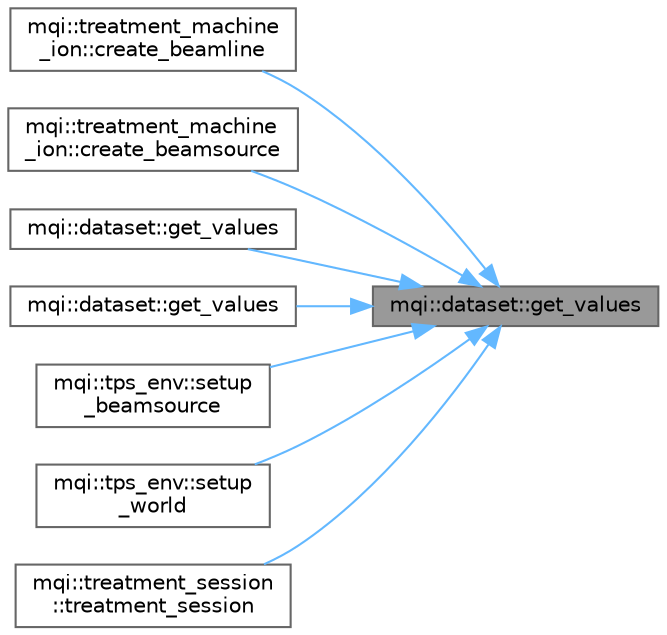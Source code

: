 digraph "mqi::dataset::get_values"
{
 // LATEX_PDF_SIZE
  bgcolor="transparent";
  edge [fontname=Helvetica,fontsize=10,labelfontname=Helvetica,labelfontsize=10];
  node [fontname=Helvetica,fontsize=10,shape=box,height=0.2,width=0.4];
  rankdir="RL";
  Node1 [id="Node000001",label="mqi::dataset::get_values",height=0.2,width=0.4,color="gray40", fillcolor="grey60", style="filled", fontcolor="black",tooltip="Extracts and converts values from a raw DICOM byte stream into a vector of floats."];
  Node1 -> Node2 [id="edge1_Node000001_Node000002",dir="back",color="steelblue1",style="solid",tooltip=" "];
  Node2 [id="Node000002",label="mqi::treatment_machine\l_ion::create_beamline",height=0.2,width=0.4,color="grey40", fillcolor="white", style="filled",URL="$classmqi_1_1treatment__machine__ion.html#a4e3d79ed4f124ac55e191c1bf55c02e1",tooltip="Creates a beamline model from a dataset."];
  Node1 -> Node3 [id="edge2_Node000001_Node000003",dir="back",color="steelblue1",style="solid",tooltip=" "];
  Node3 [id="Node000003",label="mqi::treatment_machine\l_ion::create_beamsource",height=0.2,width=0.4,color="grey40", fillcolor="white", style="filled",URL="$classmqi_1_1treatment__machine__ion.html#a8e98be30d93f773066301cb394257491",tooltip="Creates a beam source from a dataset."];
  Node1 -> Node4 [id="edge3_Node000001_Node000004",dir="back",color="steelblue1",style="solid",tooltip=" "];
  Node4 [id="Node000004",label="mqi::dataset::get_values",height=0.2,width=0.4,color="grey40", fillcolor="white", style="filled",URL="$classmqi_1_1dataset.html#a2c1655b850944ab4247aac7c0ec2096b",tooltip="Gets values for a data element specified by its keyword."];
  Node1 -> Node5 [id="edge4_Node000001_Node000005",dir="back",color="steelblue1",style="solid",tooltip=" "];
  Node5 [id="Node000005",label="mqi::dataset::get_values",height=0.2,width=0.4,color="grey40", fillcolor="white", style="filled",URL="$classmqi_1_1dataset.html#aec252018f9a3659b4cb5c9cd23133c2c",tooltip="Gets values from a given gdcm::DataElement."];
  Node1 -> Node6 [id="edge5_Node000001_Node000006",dir="back",color="steelblue1",style="solid",tooltip=" "];
  Node6 [id="Node000006",label="mqi::tps_env::setup\l_beamsource",height=0.2,width=0.4,color="grey40", fillcolor="white", style="filled",URL="$classmqi_1_1tps__env.html#a800faab5c9831316564b5a20e19b0a72",tooltip="Sets up the particle beam source based on the treatment plan and log files."];
  Node1 -> Node7 [id="edge6_Node000001_Node000007",dir="back",color="steelblue1",style="solid",tooltip=" "];
  Node7 [id="Node000007",label="mqi::tps_env::setup\l_world",height=0.2,width=0.4,color="grey40", fillcolor="white", style="filled",URL="$classmqi_1_1tps__env.html#ad69ee252b1752210a67af91b124c0020",tooltip="Sets up the world geometry, including the patient geometry from CT data and beamline components."];
  Node1 -> Node8 [id="edge7_Node000001_Node000008",dir="back",color="steelblue1",style="solid",tooltip=" "];
  Node8 [id="Node000008",label="mqi::treatment_session\l::treatment_session",height=0.2,width=0.4,color="grey40", fillcolor="white", style="filled",URL="$classmqi_1_1treatment__session.html#ada9ab77d154e29f513dbba769ca83cbe",tooltip="Constructs a treatment session from a DICOM file."];
}
